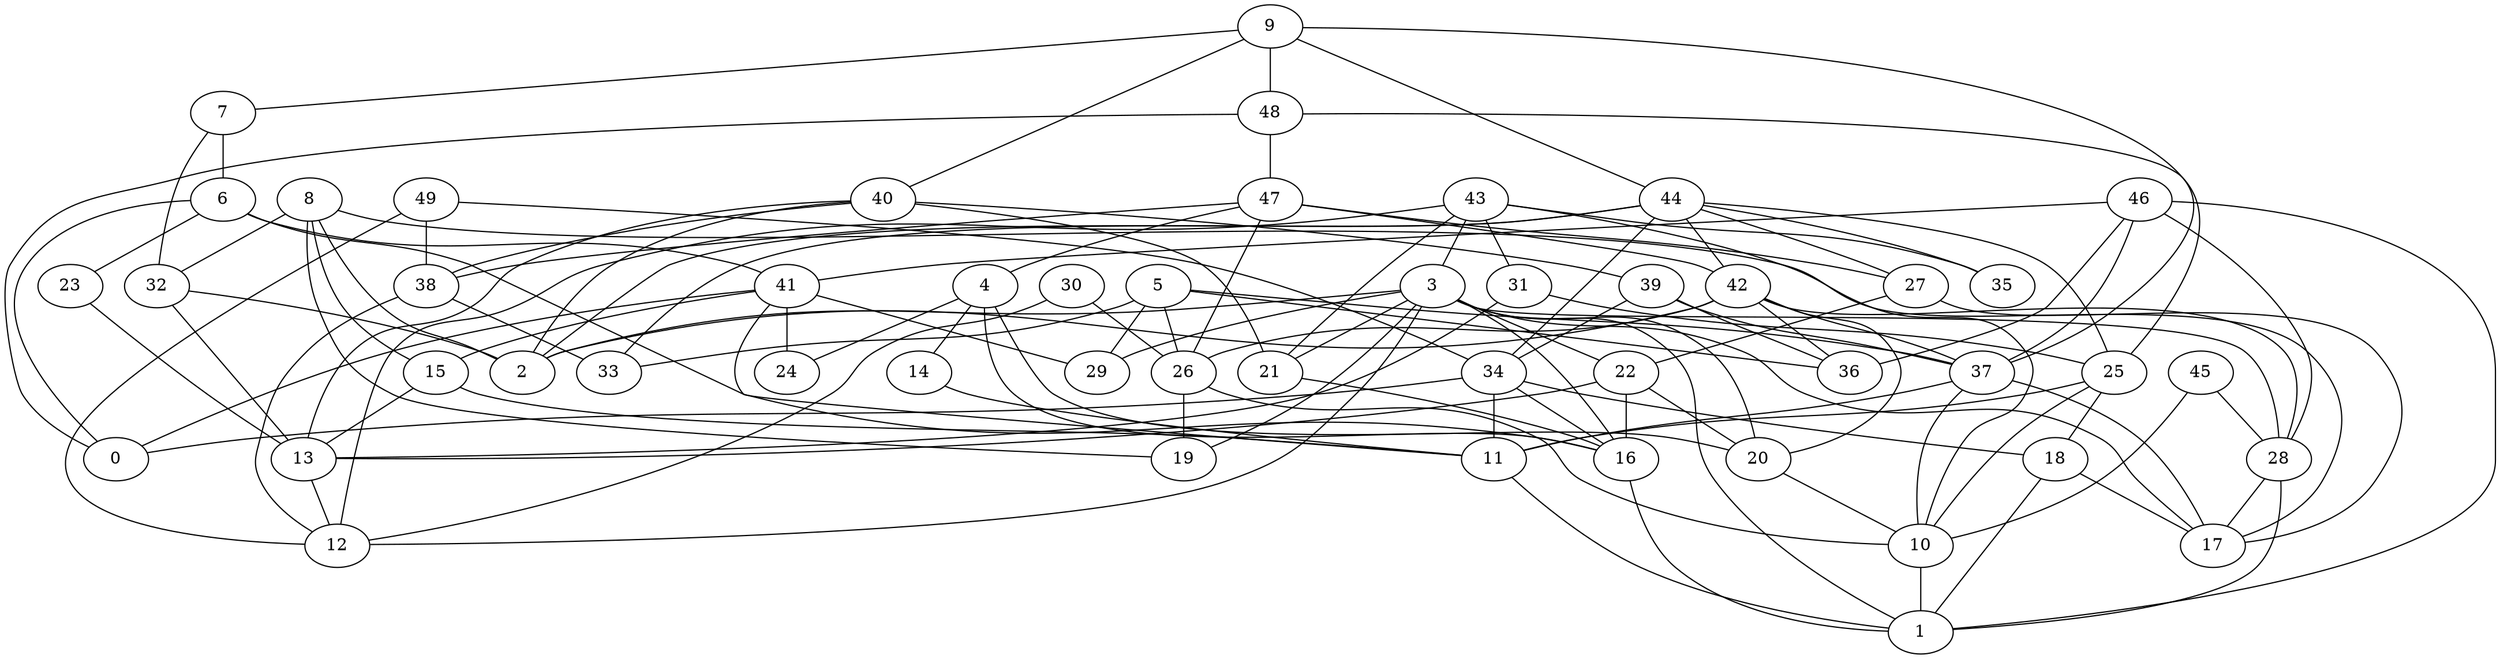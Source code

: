 digraph GG_graph {

subgraph G_graph {
edge [color = black]
"8" -> "15" [dir = none]
"8" -> "17" [dir = none]
"8" -> "19" [dir = none]
"8" -> "2" [dir = none]
"23" -> "13" [dir = none]
"15" -> "13" [dir = none]
"38" -> "33" [dir = none]
"38" -> "12" [dir = none]
"25" -> "11" [dir = none]
"25" -> "18" [dir = none]
"25" -> "10" [dir = none]
"37" -> "11" [dir = none]
"37" -> "17" [dir = none]
"7" -> "32" [dir = none]
"7" -> "6" [dir = none]
"4" -> "14" [dir = none]
"4" -> "20" [dir = none]
"4" -> "24" [dir = none]
"4" -> "16" [dir = none]
"22" -> "16" [dir = none]
"22" -> "13" [dir = none]
"9" -> "44" [dir = none]
"9" -> "37" [dir = none]
"9" -> "48" [dir = none]
"9" -> "7" [dir = none]
"44" -> "25" [dir = none]
"44" -> "42" [dir = none]
"44" -> "33" [dir = none]
"44" -> "2" [dir = none]
"44" -> "35" [dir = none]
"31" -> "13" [dir = none]
"31" -> "25" [dir = none]
"27" -> "17" [dir = none]
"27" -> "22" [dir = none]
"49" -> "38" [dir = none]
"49" -> "12" [dir = none]
"42" -> "36" [dir = none]
"42" -> "28" [dir = none]
"42" -> "37" [dir = none]
"42" -> "2" [dir = none]
"42" -> "26" [dir = none]
"42" -> "20" [dir = none]
"40" -> "21" [dir = none]
"40" -> "2" [dir = none]
"40" -> "13" [dir = none]
"40" -> "38" [dir = none]
"40" -> "39" [dir = none]
"46" -> "28" [dir = none]
"46" -> "37" [dir = none]
"46" -> "41" [dir = none]
"46" -> "1" [dir = none]
"46" -> "36" [dir = none]
"41" -> "0" [dir = none]
"41" -> "11" [dir = none]
"41" -> "24" [dir = none]
"28" -> "1" [dir = none]
"6" -> "0" [dir = none]
"6" -> "23" [dir = none]
"6" -> "16" [dir = none]
"6" -> "41" [dir = none]
"30" -> "12" [dir = none]
"30" -> "26" [dir = none]
"45" -> "28" [dir = none]
"45" -> "10" [dir = none]
"3" -> "29" [dir = none]
"3" -> "1" [dir = none]
"3" -> "12" [dir = none]
"3" -> "16" [dir = none]
"3" -> "28" [dir = none]
"3" -> "17" [dir = none]
"3" -> "22" [dir = none]
"3" -> "2" [dir = none]
"3" -> "19" [dir = none]
"47" -> "26" [dir = none]
"47" -> "38" [dir = none]
"47" -> "4" [dir = none]
"16" -> "1" [dir = none]
"18" -> "17" [dir = none]
"48" -> "25" [dir = none]
"39" -> "37" [dir = none]
"39" -> "36" [dir = none]
"5" -> "36" [dir = none]
"5" -> "26" [dir = none]
"5" -> "29" [dir = none]
"13" -> "12" [dir = none]
"43" -> "35" [dir = none]
"43" -> "10" [dir = none]
"43" -> "3" [dir = none]
"43" -> "12" [dir = none]
"43" -> "31" [dir = none]
"43" -> "21" [dir = none]
"32" -> "2" [dir = none]
"32" -> "13" [dir = none]
"26" -> "19" [dir = none]
"26" -> "10" [dir = none]
"14" -> "11" [dir = none]
"34" -> "16" [dir = none]
"34" -> "0" [dir = none]
"48" -> "0" [dir = none]
"44" -> "27" [dir = none]
"8" -> "32" [dir = none]
"48" -> "47" [dir = none]
"22" -> "20" [dir = none]
"10" -> "1" [dir = none]
"39" -> "34" [dir = none]
"47" -> "27" [dir = none]
"21" -> "16" [dir = none]
"47" -> "42" [dir = none]
"18" -> "1" [dir = none]
"28" -> "17" [dir = none]
"34" -> "18" [dir = none]
"5" -> "37" [dir = none]
"3" -> "20" [dir = none]
"44" -> "34" [dir = none]
"11" -> "1" [dir = none]
"9" -> "40" [dir = none]
"20" -> "10" [dir = none]
"3" -> "21" [dir = none]
"41" -> "29" [dir = none]
"34" -> "11" [dir = none]
"5" -> "33" [dir = none]
"15" -> "11" [dir = none]
"49" -> "34" [dir = none]
"37" -> "10" [dir = none]
"41" -> "15" [dir = none]
}

}
